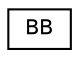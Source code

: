 digraph G
{
  edge [fontname="Helvetica",fontsize="10",labelfontname="Helvetica",labelfontsize="10"];
  node [fontname="Helvetica",fontsize="10",shape=record];
  rankdir=LR;
  Node1 [label="BB",height=0.2,width=0.4,color="black", fillcolor="white", style="filled",URL="$d7/d1f/structBB.html"];
}
